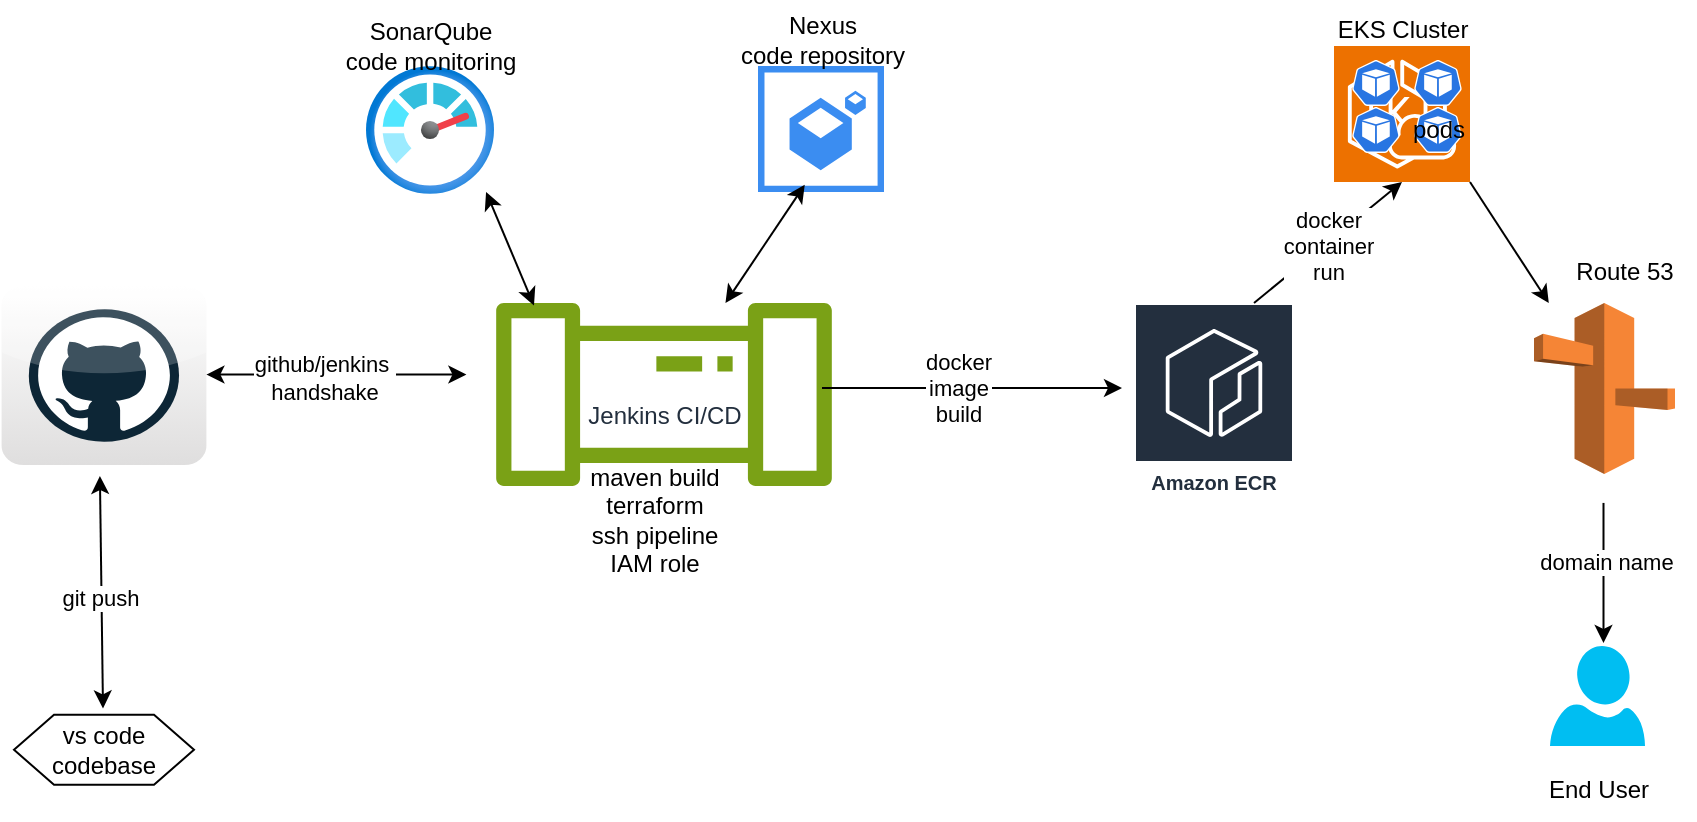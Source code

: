 <mxfile version="24.0.1" type="github">
  <diagram id="C5RBs43oDa-KdzZeNtuy" name="Page-1">
    <mxGraphModel dx="1066" dy="1740" grid="1" gridSize="10" guides="1" tooltips="1" connect="1" arrows="1" fold="1" page="1" pageScale="1" pageWidth="827" pageHeight="1169" math="0" shadow="0">
      <root>
        <mxCell id="WIyWlLk6GJQsqaUBKTNV-0" />
        <mxCell id="WIyWlLk6GJQsqaUBKTNV-1" parent="WIyWlLk6GJQsqaUBKTNV-0" />
        <mxCell id="eIJSjQWltQtVxbCm_tcj-1" value="vs code&lt;div&gt;codebase&lt;/div&gt;" style="shape=hexagon;perimeter=hexagonPerimeter2;whiteSpace=wrap;html=1;fixedSize=1;" vertex="1" parent="WIyWlLk6GJQsqaUBKTNV-1">
          <mxGeometry x="10" y="354.4" width="90" height="34.977" as="geometry" />
        </mxCell>
        <mxCell id="eIJSjQWltQtVxbCm_tcj-2" value="" style="endArrow=classic;startArrow=classic;html=1;rounded=0;entryX=0.48;entryY=1.061;entryDx=0;entryDy=0;entryPerimeter=0;" edge="1" parent="WIyWlLk6GJQsqaUBKTNV-1" target="eIJSjQWltQtVxbCm_tcj-3">
          <mxGeometry width="50" height="50" relative="1" as="geometry">
            <mxPoint x="54.5" y="351.206" as="sourcePoint" />
            <mxPoint x="54.5" y="289.997" as="targetPoint" />
          </mxGeometry>
        </mxCell>
        <mxCell id="eIJSjQWltQtVxbCm_tcj-8" value="git push" style="edgeLabel;html=1;align=center;verticalAlign=middle;resizable=0;points=[];" vertex="1" connectable="0" parent="eIJSjQWltQtVxbCm_tcj-2">
          <mxGeometry x="-0.05" y="1" relative="1" as="geometry">
            <mxPoint as="offset" />
          </mxGeometry>
        </mxCell>
        <mxCell id="eIJSjQWltQtVxbCm_tcj-3" value="" style="dashed=0;outlineConnect=0;html=1;align=center;labelPosition=center;verticalLabelPosition=bottom;verticalAlign=top;shape=mxgraph.webicons.github;gradientColor=#DFDEDE" vertex="1" parent="WIyWlLk6GJQsqaUBKTNV-1">
          <mxGeometry x="3.8" y="140.0" width="102.4" height="89.54" as="geometry" />
        </mxCell>
        <mxCell id="eIJSjQWltQtVxbCm_tcj-5" value="" style="endArrow=classic;startArrow=classic;html=1;rounded=0;" edge="1" parent="WIyWlLk6GJQsqaUBKTNV-1">
          <mxGeometry width="50" height="50" relative="1" as="geometry">
            <mxPoint x="106.2" y="184.27" as="sourcePoint" />
            <mxPoint x="236.2" y="184.27" as="targetPoint" />
          </mxGeometry>
        </mxCell>
        <mxCell id="eIJSjQWltQtVxbCm_tcj-7" value="github/jenkins&amp;nbsp;&lt;div&gt;handshake&lt;/div&gt;" style="edgeLabel;html=1;align=center;verticalAlign=middle;resizable=0;points=[];" vertex="1" connectable="0" parent="eIJSjQWltQtVxbCm_tcj-5">
          <mxGeometry x="-0.095" y="-1" relative="1" as="geometry">
            <mxPoint as="offset" />
          </mxGeometry>
        </mxCell>
        <mxCell id="eIJSjQWltQtVxbCm_tcj-6" value="" style="sketch=0;outlineConnect=0;fontColor=#232F3E;gradientColor=none;fillColor=#7AA116;strokeColor=none;dashed=0;verticalLabelPosition=bottom;verticalAlign=top;align=center;html=1;fontSize=12;fontStyle=0;aspect=fixed;pointerEvents=1;shape=mxgraph.aws4.iot_analytics_pipeline;" vertex="1" parent="WIyWlLk6GJQsqaUBKTNV-1">
          <mxGeometry x="250" y="148.46" width="170" height="91.54" as="geometry" />
        </mxCell>
        <mxCell id="eIJSjQWltQtVxbCm_tcj-9" value="&lt;div&gt;maven build&lt;/div&gt;&lt;div&gt;terraform&lt;/div&gt;&lt;div&gt;ssh pipeline&lt;/div&gt;&lt;div&gt;IAM role&lt;/div&gt;" style="text;html=1;align=center;verticalAlign=middle;resizable=0;points=[];autosize=1;strokeColor=none;fillColor=none;" vertex="1" parent="WIyWlLk6GJQsqaUBKTNV-1">
          <mxGeometry x="285" y="222" width="90" height="70" as="geometry" />
        </mxCell>
        <mxCell id="eIJSjQWltQtVxbCm_tcj-10" value="" style="image;aspect=fixed;html=1;points=[];align=center;fontSize=12;image=img/lib/azure2/management_governance/Monitor.svg;" vertex="1" parent="WIyWlLk6GJQsqaUBKTNV-1">
          <mxGeometry x="186" y="30" width="64" height="64" as="geometry" />
        </mxCell>
        <mxCell id="eIJSjQWltQtVxbCm_tcj-11" value="" style="sketch=0;html=1;aspect=fixed;strokeColor=none;shadow=0;fillColor=#3B8DF1;verticalAlign=top;labelPosition=center;verticalLabelPosition=bottom;shape=mxgraph.gcp2.repository_primary" vertex="1" parent="WIyWlLk6GJQsqaUBKTNV-1">
          <mxGeometry x="382" y="30" width="63" height="63" as="geometry" />
        </mxCell>
        <mxCell id="eIJSjQWltQtVxbCm_tcj-12" value="" style="endArrow=classic;startArrow=classic;html=1;rounded=0;entryX=0.371;entryY=0.943;entryDx=0;entryDy=0;entryPerimeter=0;" edge="1" parent="WIyWlLk6GJQsqaUBKTNV-1" source="eIJSjQWltQtVxbCm_tcj-6" target="eIJSjQWltQtVxbCm_tcj-11">
          <mxGeometry width="50" height="50" relative="1" as="geometry">
            <mxPoint x="340" y="149.77" as="sourcePoint" />
            <mxPoint x="370" y="100" as="targetPoint" />
          </mxGeometry>
        </mxCell>
        <mxCell id="eIJSjQWltQtVxbCm_tcj-13" value="" style="endArrow=classic;startArrow=classic;html=1;rounded=0;entryX=0.938;entryY=0.984;entryDx=0;entryDy=0;entryPerimeter=0;" edge="1" parent="WIyWlLk6GJQsqaUBKTNV-1" target="eIJSjQWltQtVxbCm_tcj-10">
          <mxGeometry width="50" height="50" relative="1" as="geometry">
            <mxPoint x="270" y="149.77" as="sourcePoint" />
            <mxPoint x="320" y="99.77" as="targetPoint" />
          </mxGeometry>
        </mxCell>
        <mxCell id="eIJSjQWltQtVxbCm_tcj-14" value="SonarQube&lt;div&gt;code monitoring&lt;/div&gt;" style="text;html=1;align=center;verticalAlign=middle;resizable=0;points=[];autosize=1;strokeColor=none;fillColor=none;" vertex="1" parent="WIyWlLk6GJQsqaUBKTNV-1">
          <mxGeometry x="163" width="110" height="40" as="geometry" />
        </mxCell>
        <mxCell id="eIJSjQWltQtVxbCm_tcj-15" value="Nexus&lt;div&gt;code repository&lt;/div&gt;" style="text;html=1;align=center;verticalAlign=middle;resizable=0;points=[];autosize=1;strokeColor=none;fillColor=none;" vertex="1" parent="WIyWlLk6GJQsqaUBKTNV-1">
          <mxGeometry x="358.5" y="-3" width="110" height="40" as="geometry" />
        </mxCell>
        <mxCell id="eIJSjQWltQtVxbCm_tcj-20" value="Amazon ECR" style="sketch=0;outlineConnect=0;fontColor=#232F3E;gradientColor=none;strokeColor=#ffffff;fillColor=#232F3E;dashed=0;verticalLabelPosition=middle;verticalAlign=bottom;align=center;html=1;whiteSpace=wrap;fontSize=10;fontStyle=1;spacing=3;shape=mxgraph.aws4.productIcon;prIcon=mxgraph.aws4.ecr;" vertex="1" parent="WIyWlLk6GJQsqaUBKTNV-1">
          <mxGeometry x="570" y="148.46" width="80" height="100" as="geometry" />
        </mxCell>
        <mxCell id="eIJSjQWltQtVxbCm_tcj-23" value="" style="endArrow=classic;html=1;rounded=0;" edge="1" parent="WIyWlLk6GJQsqaUBKTNV-1">
          <mxGeometry width="50" height="50" relative="1" as="geometry">
            <mxPoint x="414" y="191" as="sourcePoint" />
            <mxPoint x="564" y="191" as="targetPoint" />
          </mxGeometry>
        </mxCell>
        <mxCell id="eIJSjQWltQtVxbCm_tcj-38" value="docker&lt;div&gt;image&lt;/div&gt;&lt;div&gt;build&lt;/div&gt;" style="edgeLabel;html=1;align=center;verticalAlign=middle;resizable=0;points=[];" vertex="1" connectable="0" parent="eIJSjQWltQtVxbCm_tcj-23">
          <mxGeometry x="-0.093" relative="1" as="geometry">
            <mxPoint as="offset" />
          </mxGeometry>
        </mxCell>
        <mxCell id="eIJSjQWltQtVxbCm_tcj-24" value="" style="sketch=0;points=[[0,0,0],[0.25,0,0],[0.5,0,0],[0.75,0,0],[1,0,0],[0,1,0],[0.25,1,0],[0.5,1,0],[0.75,1,0],[1,1,0],[0,0.25,0],[0,0.5,0],[0,0.75,0],[1,0.25,0],[1,0.5,0],[1,0.75,0]];outlineConnect=0;fontColor=#232F3E;fillColor=#ED7100;strokeColor=#ffffff;dashed=0;verticalLabelPosition=bottom;verticalAlign=top;align=center;html=1;fontSize=12;fontStyle=0;aspect=fixed;shape=mxgraph.aws4.resourceIcon;resIcon=mxgraph.aws4.eks_cloud;" vertex="1" parent="WIyWlLk6GJQsqaUBKTNV-1">
          <mxGeometry x="670" y="20" width="68" height="68" as="geometry" />
        </mxCell>
        <mxCell id="eIJSjQWltQtVxbCm_tcj-25" value="" style="endArrow=classic;html=1;rounded=0;entryX=0.5;entryY=1;entryDx=0;entryDy=0;entryPerimeter=0;" edge="1" parent="WIyWlLk6GJQsqaUBKTNV-1" target="eIJSjQWltQtVxbCm_tcj-24">
          <mxGeometry width="50" height="50" relative="1" as="geometry">
            <mxPoint x="630" y="148.46" as="sourcePoint" />
            <mxPoint x="680" y="98.46" as="targetPoint" />
          </mxGeometry>
        </mxCell>
        <mxCell id="eIJSjQWltQtVxbCm_tcj-39" value="docker&lt;div&gt;container&lt;/div&gt;&lt;div&gt;run&lt;/div&gt;" style="edgeLabel;html=1;align=center;verticalAlign=middle;resizable=0;points=[];" vertex="1" connectable="0" parent="eIJSjQWltQtVxbCm_tcj-25">
          <mxGeometry x="-0.04" y="-1" relative="1" as="geometry">
            <mxPoint as="offset" />
          </mxGeometry>
        </mxCell>
        <mxCell id="eIJSjQWltQtVxbCm_tcj-26" value="EKS Cluster" style="text;html=1;align=center;verticalAlign=middle;resizable=0;points=[];autosize=1;strokeColor=none;fillColor=none;" vertex="1" parent="WIyWlLk6GJQsqaUBKTNV-1">
          <mxGeometry x="659" y="-3" width="90" height="30" as="geometry" />
        </mxCell>
        <mxCell id="eIJSjQWltQtVxbCm_tcj-27" value="" style="outlineConnect=0;dashed=0;verticalLabelPosition=bottom;verticalAlign=top;align=center;html=1;shape=mxgraph.aws3.route_53;fillColor=#F58536;gradientColor=none;" vertex="1" parent="WIyWlLk6GJQsqaUBKTNV-1">
          <mxGeometry x="770" y="148.46" width="70.5" height="85.5" as="geometry" />
        </mxCell>
        <mxCell id="eIJSjQWltQtVxbCm_tcj-28" value="" style="endArrow=classic;html=1;rounded=0;" edge="1" parent="WIyWlLk6GJQsqaUBKTNV-1" target="eIJSjQWltQtVxbCm_tcj-27">
          <mxGeometry width="50" height="50" relative="1" as="geometry">
            <mxPoint x="738" y="88" as="sourcePoint" />
            <mxPoint x="780" y="140" as="targetPoint" />
          </mxGeometry>
        </mxCell>
        <mxCell id="eIJSjQWltQtVxbCm_tcj-29" value="Route 53" style="text;html=1;align=center;verticalAlign=middle;resizable=0;points=[];autosize=1;strokeColor=none;fillColor=none;" vertex="1" parent="WIyWlLk6GJQsqaUBKTNV-1">
          <mxGeometry x="780" y="118.46" width="70" height="30" as="geometry" />
        </mxCell>
        <mxCell id="eIJSjQWltQtVxbCm_tcj-31" value="" style="endArrow=classic;html=1;rounded=0;" edge="1" parent="WIyWlLk6GJQsqaUBKTNV-1">
          <mxGeometry width="50" height="50" relative="1" as="geometry">
            <mxPoint x="804.75" y="248.46" as="sourcePoint" />
            <mxPoint x="804.75" y="318.46" as="targetPoint" />
          </mxGeometry>
        </mxCell>
        <mxCell id="eIJSjQWltQtVxbCm_tcj-41" value="domain name" style="edgeLabel;html=1;align=center;verticalAlign=middle;resizable=0;points=[];" vertex="1" connectable="0" parent="eIJSjQWltQtVxbCm_tcj-31">
          <mxGeometry x="-0.156" y="1" relative="1" as="geometry">
            <mxPoint as="offset" />
          </mxGeometry>
        </mxCell>
        <mxCell id="eIJSjQWltQtVxbCm_tcj-32" value="End User" style="text;html=1;align=center;verticalAlign=middle;resizable=0;points=[];autosize=1;strokeColor=none;fillColor=none;" vertex="1" parent="WIyWlLk6GJQsqaUBKTNV-1">
          <mxGeometry x="767" y="377" width="70" height="30" as="geometry" />
        </mxCell>
        <mxCell id="eIJSjQWltQtVxbCm_tcj-33" value="" style="verticalLabelPosition=bottom;html=1;verticalAlign=top;align=center;strokeColor=none;fillColor=#00BEF2;shape=mxgraph.azure.user;" vertex="1" parent="WIyWlLk6GJQsqaUBKTNV-1">
          <mxGeometry x="778" y="320" width="47.5" height="50" as="geometry" />
        </mxCell>
        <mxCell id="eIJSjQWltQtVxbCm_tcj-34" value="" style="aspect=fixed;sketch=0;html=1;dashed=0;whitespace=wrap;fillColor=#2875E2;strokeColor=#ffffff;points=[[0.005,0.63,0],[0.1,0.2,0],[0.9,0.2,0],[0.5,0,0],[0.995,0.63,0],[0.72,0.99,0],[0.5,1,0],[0.28,0.99,0]];shape=mxgraph.kubernetes.icon2;prIcon=pod" vertex="1" parent="WIyWlLk6GJQsqaUBKTNV-1">
          <mxGeometry x="679" y="27" width="23.96" height="23" as="geometry" />
        </mxCell>
        <mxCell id="eIJSjQWltQtVxbCm_tcj-35" value="pods" style="aspect=fixed;sketch=0;html=1;dashed=0;whitespace=wrap;fillColor=#2875E2;strokeColor=#ffffff;points=[[0.005,0.63,0],[0.1,0.2,0],[0.9,0.2,0],[0.5,0,0],[0.995,0.63,0],[0.72,0.99,0],[0.5,1,0],[0.28,0.99,0]];shape=mxgraph.kubernetes.icon2;prIcon=pod" vertex="1" parent="WIyWlLk6GJQsqaUBKTNV-1">
          <mxGeometry x="710" y="50.5" width="23.96" height="23" as="geometry" />
        </mxCell>
        <mxCell id="eIJSjQWltQtVxbCm_tcj-36" value="" style="aspect=fixed;sketch=0;html=1;dashed=0;whitespace=wrap;fillColor=#2875E2;strokeColor=#ffffff;points=[[0.005,0.63,0],[0.1,0.2,0],[0.9,0.2,0],[0.5,0,0],[0.995,0.63,0],[0.72,0.99,0],[0.5,1,0],[0.28,0.99,0]];shape=mxgraph.kubernetes.icon2;prIcon=pod" vertex="1" parent="WIyWlLk6GJQsqaUBKTNV-1">
          <mxGeometry x="710" y="27" width="23.96" height="23" as="geometry" />
        </mxCell>
        <mxCell id="eIJSjQWltQtVxbCm_tcj-37" value="" style="aspect=fixed;sketch=0;html=1;dashed=0;whitespace=wrap;fillColor=#2875E2;strokeColor=#ffffff;points=[[0.005,0.63,0],[0.1,0.2,0],[0.9,0.2,0],[0.5,0,0],[0.995,0.63,0],[0.72,0.99,0],[0.5,1,0],[0.28,0.99,0]];shape=mxgraph.kubernetes.icon2;prIcon=pod" vertex="1" parent="WIyWlLk6GJQsqaUBKTNV-1">
          <mxGeometry x="679" y="50.5" width="23.96" height="23" as="geometry" />
        </mxCell>
        <mxCell id="eIJSjQWltQtVxbCm_tcj-40" value="&lt;span style=&quot;color: rgb(35, 47, 62);&quot;&gt;Jenkins CI/CD&lt;/span&gt;" style="text;html=1;align=center;verticalAlign=middle;resizable=0;points=[];autosize=1;strokeColor=none;fillColor=none;" vertex="1" parent="WIyWlLk6GJQsqaUBKTNV-1">
          <mxGeometry x="285" y="190" width="100" height="30" as="geometry" />
        </mxCell>
      </root>
    </mxGraphModel>
  </diagram>
</mxfile>
